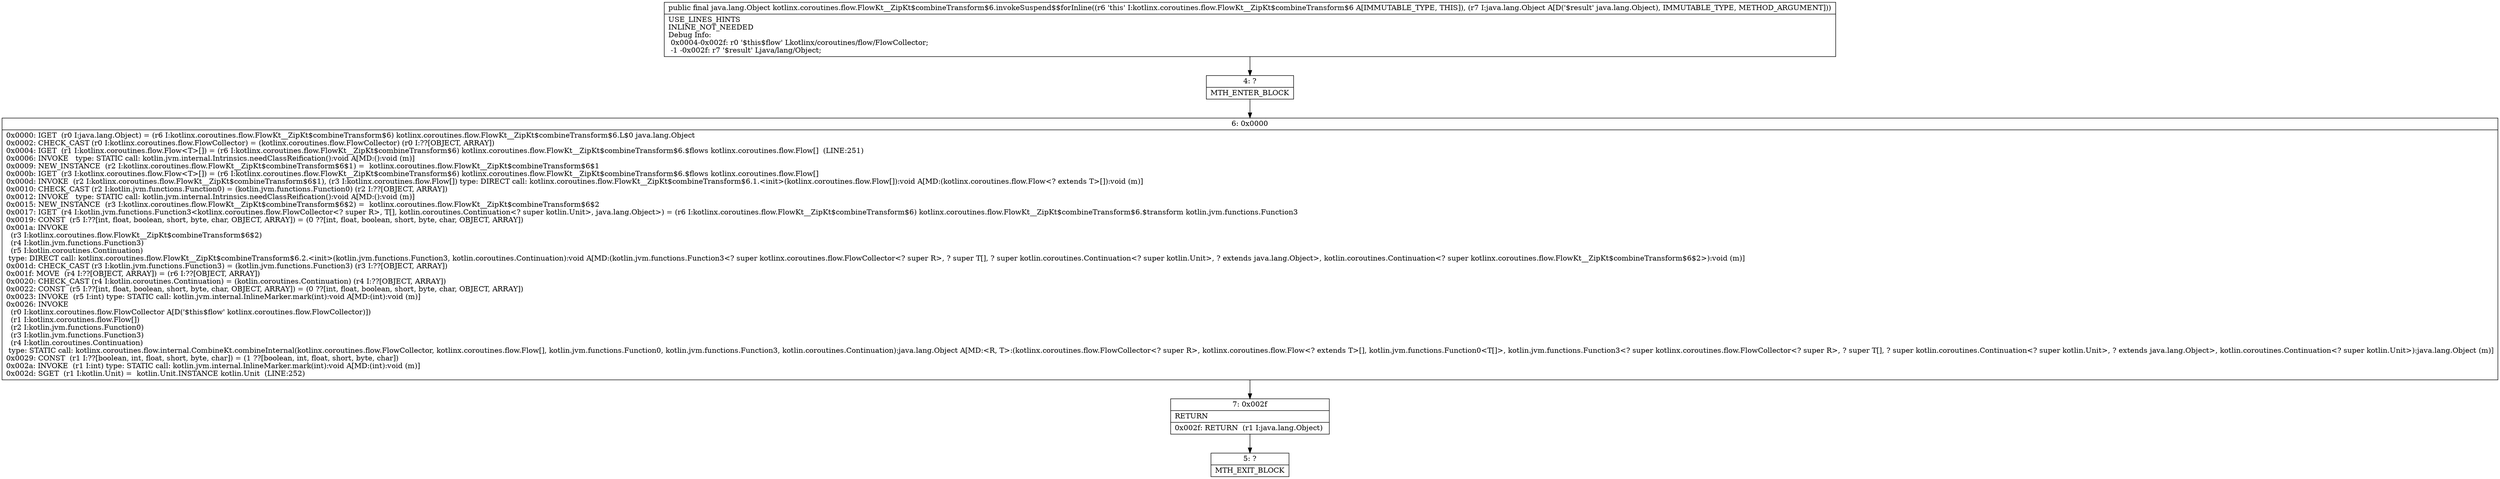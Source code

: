 digraph "CFG forkotlinx.coroutines.flow.FlowKt__ZipKt$combineTransform$6.invokeSuspend$$forInline(Ljava\/lang\/Object;)Ljava\/lang\/Object;" {
Node_4 [shape=record,label="{4\:\ ?|MTH_ENTER_BLOCK\l}"];
Node_6 [shape=record,label="{6\:\ 0x0000|0x0000: IGET  (r0 I:java.lang.Object) = (r6 I:kotlinx.coroutines.flow.FlowKt__ZipKt$combineTransform$6) kotlinx.coroutines.flow.FlowKt__ZipKt$combineTransform$6.L$0 java.lang.Object \l0x0002: CHECK_CAST (r0 I:kotlinx.coroutines.flow.FlowCollector) = (kotlinx.coroutines.flow.FlowCollector) (r0 I:??[OBJECT, ARRAY]) \l0x0004: IGET  (r1 I:kotlinx.coroutines.flow.Flow\<T\>[]) = (r6 I:kotlinx.coroutines.flow.FlowKt__ZipKt$combineTransform$6) kotlinx.coroutines.flow.FlowKt__ZipKt$combineTransform$6.$flows kotlinx.coroutines.flow.Flow[]  (LINE:251)\l0x0006: INVOKE   type: STATIC call: kotlin.jvm.internal.Intrinsics.needClassReification():void A[MD:():void (m)]\l0x0009: NEW_INSTANCE  (r2 I:kotlinx.coroutines.flow.FlowKt__ZipKt$combineTransform$6$1) =  kotlinx.coroutines.flow.FlowKt__ZipKt$combineTransform$6$1 \l0x000b: IGET  (r3 I:kotlinx.coroutines.flow.Flow\<T\>[]) = (r6 I:kotlinx.coroutines.flow.FlowKt__ZipKt$combineTransform$6) kotlinx.coroutines.flow.FlowKt__ZipKt$combineTransform$6.$flows kotlinx.coroutines.flow.Flow[] \l0x000d: INVOKE  (r2 I:kotlinx.coroutines.flow.FlowKt__ZipKt$combineTransform$6$1), (r3 I:kotlinx.coroutines.flow.Flow[]) type: DIRECT call: kotlinx.coroutines.flow.FlowKt__ZipKt$combineTransform$6.1.\<init\>(kotlinx.coroutines.flow.Flow[]):void A[MD:(kotlinx.coroutines.flow.Flow\<? extends T\>[]):void (m)]\l0x0010: CHECK_CAST (r2 I:kotlin.jvm.functions.Function0) = (kotlin.jvm.functions.Function0) (r2 I:??[OBJECT, ARRAY]) \l0x0012: INVOKE   type: STATIC call: kotlin.jvm.internal.Intrinsics.needClassReification():void A[MD:():void (m)]\l0x0015: NEW_INSTANCE  (r3 I:kotlinx.coroutines.flow.FlowKt__ZipKt$combineTransform$6$2) =  kotlinx.coroutines.flow.FlowKt__ZipKt$combineTransform$6$2 \l0x0017: IGET  (r4 I:kotlin.jvm.functions.Function3\<kotlinx.coroutines.flow.FlowCollector\<? super R\>, T[], kotlin.coroutines.Continuation\<? super kotlin.Unit\>, java.lang.Object\>) = (r6 I:kotlinx.coroutines.flow.FlowKt__ZipKt$combineTransform$6) kotlinx.coroutines.flow.FlowKt__ZipKt$combineTransform$6.$transform kotlin.jvm.functions.Function3 \l0x0019: CONST  (r5 I:??[int, float, boolean, short, byte, char, OBJECT, ARRAY]) = (0 ??[int, float, boolean, short, byte, char, OBJECT, ARRAY]) \l0x001a: INVOKE  \l  (r3 I:kotlinx.coroutines.flow.FlowKt__ZipKt$combineTransform$6$2)\l  (r4 I:kotlin.jvm.functions.Function3)\l  (r5 I:kotlin.coroutines.Continuation)\l type: DIRECT call: kotlinx.coroutines.flow.FlowKt__ZipKt$combineTransform$6.2.\<init\>(kotlin.jvm.functions.Function3, kotlin.coroutines.Continuation):void A[MD:(kotlin.jvm.functions.Function3\<? super kotlinx.coroutines.flow.FlowCollector\<? super R\>, ? super T[], ? super kotlin.coroutines.Continuation\<? super kotlin.Unit\>, ? extends java.lang.Object\>, kotlin.coroutines.Continuation\<? super kotlinx.coroutines.flow.FlowKt__ZipKt$combineTransform$6$2\>):void (m)]\l0x001d: CHECK_CAST (r3 I:kotlin.jvm.functions.Function3) = (kotlin.jvm.functions.Function3) (r3 I:??[OBJECT, ARRAY]) \l0x001f: MOVE  (r4 I:??[OBJECT, ARRAY]) = (r6 I:??[OBJECT, ARRAY]) \l0x0020: CHECK_CAST (r4 I:kotlin.coroutines.Continuation) = (kotlin.coroutines.Continuation) (r4 I:??[OBJECT, ARRAY]) \l0x0022: CONST  (r5 I:??[int, float, boolean, short, byte, char, OBJECT, ARRAY]) = (0 ??[int, float, boolean, short, byte, char, OBJECT, ARRAY]) \l0x0023: INVOKE  (r5 I:int) type: STATIC call: kotlin.jvm.internal.InlineMarker.mark(int):void A[MD:(int):void (m)]\l0x0026: INVOKE  \l  (r0 I:kotlinx.coroutines.flow.FlowCollector A[D('$this$flow' kotlinx.coroutines.flow.FlowCollector)])\l  (r1 I:kotlinx.coroutines.flow.Flow[])\l  (r2 I:kotlin.jvm.functions.Function0)\l  (r3 I:kotlin.jvm.functions.Function3)\l  (r4 I:kotlin.coroutines.Continuation)\l type: STATIC call: kotlinx.coroutines.flow.internal.CombineKt.combineInternal(kotlinx.coroutines.flow.FlowCollector, kotlinx.coroutines.flow.Flow[], kotlin.jvm.functions.Function0, kotlin.jvm.functions.Function3, kotlin.coroutines.Continuation):java.lang.Object A[MD:\<R, T\>:(kotlinx.coroutines.flow.FlowCollector\<? super R\>, kotlinx.coroutines.flow.Flow\<? extends T\>[], kotlin.jvm.functions.Function0\<T[]\>, kotlin.jvm.functions.Function3\<? super kotlinx.coroutines.flow.FlowCollector\<? super R\>, ? super T[], ? super kotlin.coroutines.Continuation\<? super kotlin.Unit\>, ? extends java.lang.Object\>, kotlin.coroutines.Continuation\<? super kotlin.Unit\>):java.lang.Object (m)]\l0x0029: CONST  (r1 I:??[boolean, int, float, short, byte, char]) = (1 ??[boolean, int, float, short, byte, char]) \l0x002a: INVOKE  (r1 I:int) type: STATIC call: kotlin.jvm.internal.InlineMarker.mark(int):void A[MD:(int):void (m)]\l0x002d: SGET  (r1 I:kotlin.Unit) =  kotlin.Unit.INSTANCE kotlin.Unit  (LINE:252)\l}"];
Node_7 [shape=record,label="{7\:\ 0x002f|RETURN\l|0x002f: RETURN  (r1 I:java.lang.Object) \l}"];
Node_5 [shape=record,label="{5\:\ ?|MTH_EXIT_BLOCK\l}"];
MethodNode[shape=record,label="{public final java.lang.Object kotlinx.coroutines.flow.FlowKt__ZipKt$combineTransform$6.invokeSuspend$$forInline((r6 'this' I:kotlinx.coroutines.flow.FlowKt__ZipKt$combineTransform$6 A[IMMUTABLE_TYPE, THIS]), (r7 I:java.lang.Object A[D('$result' java.lang.Object), IMMUTABLE_TYPE, METHOD_ARGUMENT]))  | USE_LINES_HINTS\lINLINE_NOT_NEEDED\lDebug Info:\l  0x0004\-0x002f: r0 '$this$flow' Lkotlinx\/coroutines\/flow\/FlowCollector;\l  \-1 \-0x002f: r7 '$result' Ljava\/lang\/Object;\l}"];
MethodNode -> Node_4;Node_4 -> Node_6;
Node_6 -> Node_7;
Node_7 -> Node_5;
}

